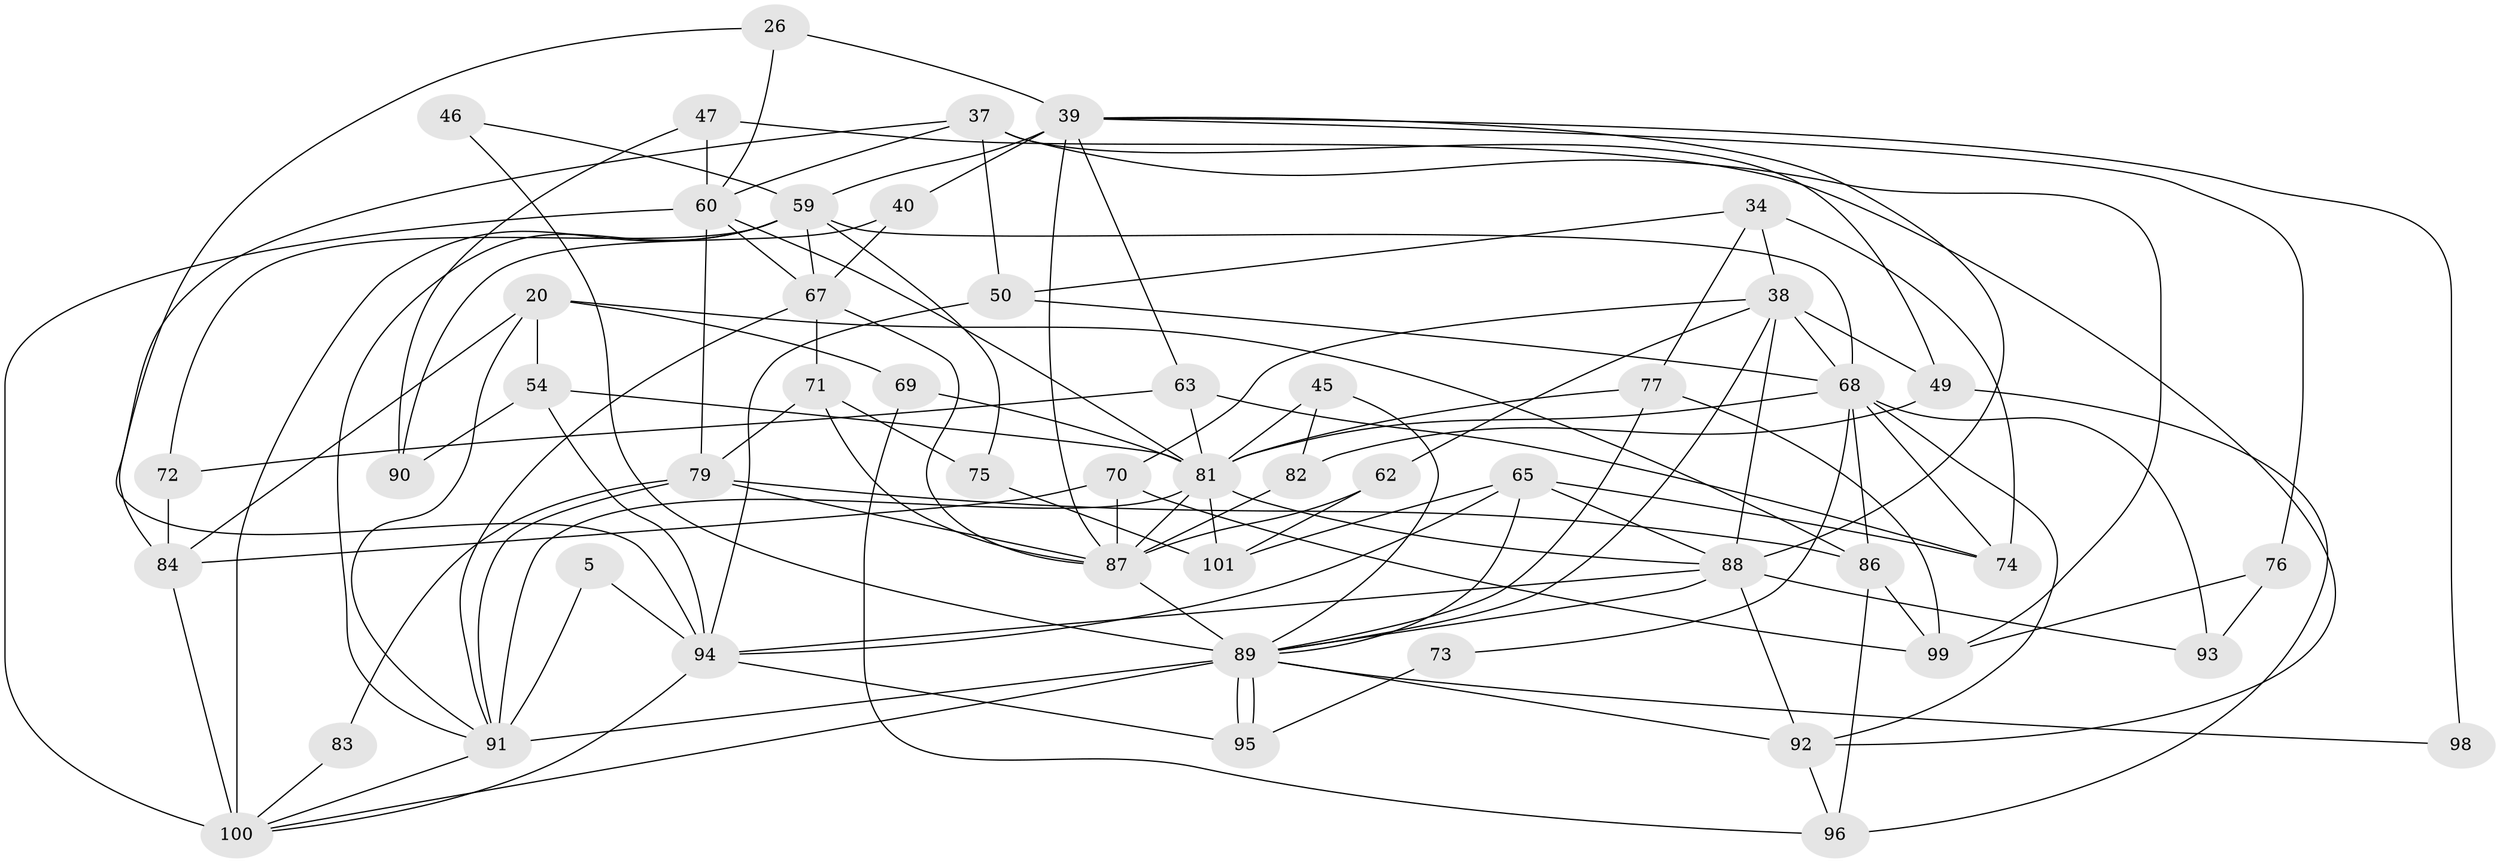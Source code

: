 // original degree distribution, {3: 0.33663366336633666, 5: 0.10891089108910891, 6: 0.06930693069306931, 2: 0.0594059405940594, 4: 0.36633663366336633, 7: 0.039603960396039604, 8: 0.009900990099009901, 9: 0.009900990099009901}
// Generated by graph-tools (version 1.1) at 2025/55/03/04/25 21:55:03]
// undirected, 50 vertices, 122 edges
graph export_dot {
graph [start="1"]
  node [color=gray90,style=filled];
  5;
  20;
  26;
  34;
  37;
  38 [super="+22"];
  39 [super="+18"];
  40 [super="+7"];
  45;
  46;
  47 [super="+31"];
  49 [super="+23"];
  50;
  54;
  59 [super="+8+29"];
  60 [super="+24"];
  62;
  63;
  65 [super="+53"];
  67 [super="+43"];
  68 [super="+12+61"];
  69;
  70 [super="+30"];
  71 [super="+25"];
  72;
  73;
  74;
  75;
  76 [super="+48"];
  77;
  79 [super="+10+42"];
  81 [super="+66+28"];
  82;
  83;
  84 [super="+14"];
  86 [super="+33"];
  87 [super="+55+56+64"];
  88 [super="+11+13"];
  89 [super="+80+15+36+57+78"];
  90;
  91 [super="+44+85"];
  92 [super="+4"];
  93;
  94 [super="+35+6"];
  95;
  96;
  98;
  99 [super="+19"];
  100 [super="+97"];
  101;
  5 -- 94;
  5 -- 91;
  20 -- 91;
  20 -- 84;
  20 -- 54;
  20 -- 69;
  20 -- 86;
  26 -- 39;
  26 -- 60;
  26 -- 94;
  34 -- 50;
  34 -- 74;
  34 -- 77;
  34 -- 38;
  37 -- 50;
  37 -- 49 [weight=2];
  37 -- 60;
  37 -- 84 [weight=2];
  37 -- 99;
  38 -- 49 [weight=2];
  38 -- 62;
  38 -- 70;
  38 -- 88 [weight=2];
  38 -- 68;
  38 -- 89;
  39 -- 40 [weight=2];
  39 -- 98;
  39 -- 88;
  39 -- 59 [weight=2];
  39 -- 63;
  39 -- 76;
  39 -- 87 [weight=2];
  40 -- 67;
  40 -- 90;
  45 -- 82;
  45 -- 81;
  45 -- 89;
  46 -- 59;
  46 -- 89;
  47 -- 90;
  47 -- 92 [weight=2];
  47 -- 60;
  49 -- 96;
  49 -- 82;
  50 -- 94;
  50 -- 68;
  54 -- 90;
  54 -- 94 [weight=2];
  54 -- 81;
  59 -- 72;
  59 -- 100 [weight=2];
  59 -- 67;
  59 -- 75;
  59 -- 68;
  59 -- 91;
  60 -- 79 [weight=2];
  60 -- 100 [weight=2];
  60 -- 81;
  60 -- 67;
  62 -- 101;
  62 -- 87;
  63 -- 74;
  63 -- 72;
  63 -- 81;
  65 -- 101;
  65 -- 94;
  65 -- 89 [weight=2];
  65 -- 88;
  65 -- 74;
  67 -- 87 [weight=2];
  67 -- 71 [weight=3];
  67 -- 91;
  68 -- 74;
  68 -- 93;
  68 -- 92 [weight=2];
  68 -- 73;
  68 -- 81 [weight=2];
  68 -- 86;
  69 -- 81;
  69 -- 96;
  70 -- 87 [weight=2];
  70 -- 99;
  70 -- 84;
  71 -- 75;
  71 -- 79;
  71 -- 87;
  72 -- 84;
  73 -- 95;
  75 -- 101;
  76 -- 99;
  76 -- 93;
  77 -- 89;
  77 -- 81;
  77 -- 99;
  79 -- 83;
  79 -- 86;
  79 -- 91;
  79 -- 87;
  81 -- 88 [weight=2];
  81 -- 87;
  81 -- 101;
  81 -- 91;
  82 -- 87;
  83 -- 100;
  84 -- 100 [weight=2];
  86 -- 99;
  86 -- 96;
  87 -- 89 [weight=3];
  88 -- 93;
  88 -- 92 [weight=2];
  88 -- 89;
  88 -- 94;
  89 -- 95;
  89 -- 95;
  89 -- 100;
  89 -- 98;
  89 -- 91 [weight=3];
  89 -- 92;
  91 -- 100;
  92 -- 96;
  94 -- 100 [weight=2];
  94 -- 95;
}
